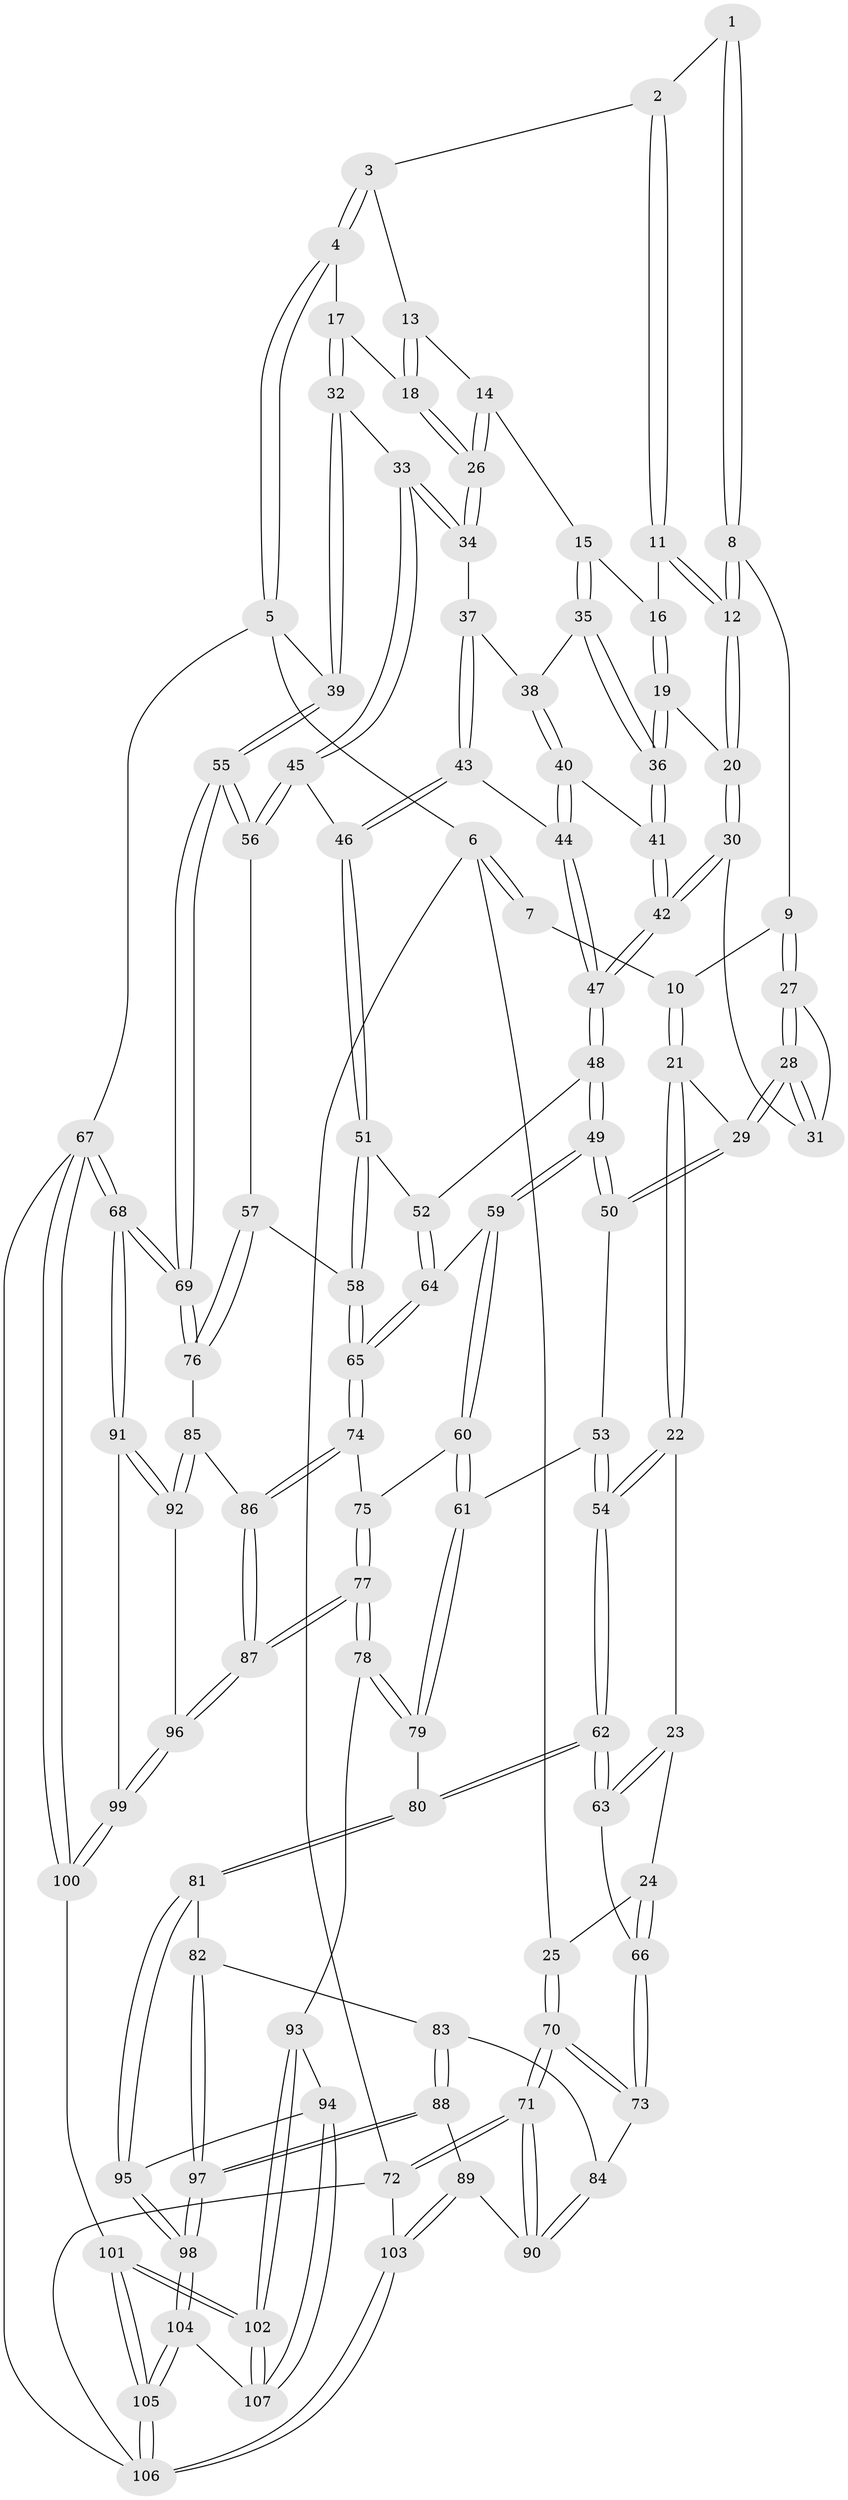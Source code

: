 // coarse degree distribution, {5: 0.37735849056603776, 4: 0.22641509433962265, 3: 0.18867924528301888, 6: 0.1320754716981132, 10: 0.018867924528301886, 2: 0.018867924528301886, 9: 0.018867924528301886, 7: 0.018867924528301886}
// Generated by graph-tools (version 1.1) at 2025/04/03/04/25 22:04:43]
// undirected, 107 vertices, 264 edges
graph export_dot {
graph [start="1"]
  node [color=gray90,style=filled];
  1 [pos="+0.5166319126865665+0"];
  2 [pos="+0.7362319411303405+0"];
  3 [pos="+0.7959925283100553+0"];
  4 [pos="+1+0"];
  5 [pos="+1+0"];
  6 [pos="+0+0"];
  7 [pos="+0.3192658030790246+0"];
  8 [pos="+0.5047666290842336+0.056328840307061215"];
  9 [pos="+0.4558669438147714+0.07702655906604738"];
  10 [pos="+0.3250232417994122+0.02412167169738447"];
  11 [pos="+0.6332491053381634+0.05310259581637948"];
  12 [pos="+0.5291984718436971+0.08010130207653078"];
  13 [pos="+0.7724494671841796+0"];
  14 [pos="+0.7477926700635119+0.0704321788087143"];
  15 [pos="+0.7060408369806007+0.10251108634949856"];
  16 [pos="+0.6409255840601408+0.06787051035152089"];
  17 [pos="+0.8650731752174271+0.10247660675209765"];
  18 [pos="+0.8298767999305707+0.10612858820944669"];
  19 [pos="+0.628490102927066+0.12229425400119616"];
  20 [pos="+0.5430189053071222+0.12526450906989214"];
  21 [pos="+0.25240053074998003+0.18828362284366415"];
  22 [pos="+0.1420634365691016+0.20770322901517482"];
  23 [pos="+0.09577019086555849+0.19986653719090255"];
  24 [pos="+0+0.16295067579355554"];
  25 [pos="+0+0.11215073144541769"];
  26 [pos="+0.7914091136723805+0.12492488322664878"];
  27 [pos="+0.44722415334096965+0.09403851572492603"];
  28 [pos="+0.335396478601833+0.22051371527610578"];
  29 [pos="+0.33252568493080936+0.22290510046148576"];
  30 [pos="+0.5403361052642933+0.17638764827531883"];
  31 [pos="+0.46929492868787426+0.16212965937325766"];
  32 [pos="+0.9050657762300559+0.22415498257339786"];
  33 [pos="+0.8831353458719815+0.2459742537746962"];
  34 [pos="+0.7896887241686832+0.15402732966510221"];
  35 [pos="+0.704413090073482+0.10914765231579678"];
  36 [pos="+0.6538413691953133+0.15881089959537273"];
  37 [pos="+0.7688921635015756+0.16311781023644983"];
  38 [pos="+0.7278473434586922+0.15366414575125822"];
  39 [pos="+1+0.02414194154572324"];
  40 [pos="+0.6871231386914032+0.2071092869320744"];
  41 [pos="+0.6526324955545294+0.17154529895295453"];
  42 [pos="+0.5495273079553323+0.20940861532814622"];
  43 [pos="+0.7160247650422881+0.26131988586380783"];
  44 [pos="+0.7068468473191784+0.2558939194317582"];
  45 [pos="+0.8713953249030102+0.27406071879380134"];
  46 [pos="+0.7502866781944371+0.29790055814641236"];
  47 [pos="+0.5335627814563924+0.2884382166102976"];
  48 [pos="+0.5310507151989715+0.29202835495457513"];
  49 [pos="+0.5273211698227607+0.2965728160010522"];
  50 [pos="+0.3773805766540836+0.27216478636746905"];
  51 [pos="+0.7331337651012964+0.34132842028082755"];
  52 [pos="+0.7220743750561635+0.3448025668447401"];
  53 [pos="+0.37549203713912277+0.28194272339459264"];
  54 [pos="+0.2806733038353041+0.5122669229559741"];
  55 [pos="+1+0.4511883371312444"];
  56 [pos="+0.9436567028087+0.4281312622398997"];
  57 [pos="+0.921150461836279+0.44659189967927193"];
  58 [pos="+0.7718727203467515+0.5023877826155454"];
  59 [pos="+0.5541083690948196+0.4144205326046018"];
  60 [pos="+0.5038169491898805+0.48734685789209087"];
  61 [pos="+0.45480495492430817+0.5110529880224781"];
  62 [pos="+0.28137083938826696+0.5260416602511776"];
  63 [pos="+0.1729646401450755+0.5190875484951446"];
  64 [pos="+0.567458867354645+0.4160215780517939"];
  65 [pos="+0.7600665626049843+0.5167719835420594"];
  66 [pos="+0.12198915299797018+0.521592907499423"];
  67 [pos="+1+1"];
  68 [pos="+1+0.9655906721720018"];
  69 [pos="+1+0.49421803938599185"];
  70 [pos="+0+0.6117524199735904"];
  71 [pos="+0+0.823130626383563"];
  72 [pos="+0+0.8251448227298541"];
  73 [pos="+0.007738799441535948+0.6091205795902075"];
  74 [pos="+0.7438614940369083+0.5886156696663594"];
  75 [pos="+0.5512229353186588+0.5302269876303601"];
  76 [pos="+0.925549854014014+0.6135238599341504"];
  77 [pos="+0.6243684493760532+0.7401260987117558"];
  78 [pos="+0.4599054928710269+0.7238937789664049"];
  79 [pos="+0.3602649438358428+0.5799570311894083"];
  80 [pos="+0.32513858425014786+0.5731398956255721"];
  81 [pos="+0.2659442058149284+0.6503248981250744"];
  82 [pos="+0.19899999893289647+0.6983589044428554"];
  83 [pos="+0.04924049357923089+0.6381621397845635"];
  84 [pos="+0.008632542700520074+0.6099775247787137"];
  85 [pos="+0.9033454658669454+0.6655325236459244"];
  86 [pos="+0.745490983722182+0.6242112431430622"];
  87 [pos="+0.662572892041362+0.7523236701401019"];
  88 [pos="+0.13345676009488194+0.8096815378691344"];
  89 [pos="+0.1270611832442362+0.8104979066619187"];
  90 [pos="+0.06846750648375652+0.7926436994125562"];
  91 [pos="+1+0.8500744896288115"];
  92 [pos="+1+0.7924153572167482"];
  93 [pos="+0.4345223192842034+0.7768196570606868"];
  94 [pos="+0.3769653155798557+0.8276890972095421"];
  95 [pos="+0.29679140411347144+0.8333220354978559"];
  96 [pos="+0.6743250581279749+0.7839602965759495"];
  97 [pos="+0.15154646672329375+0.8113663070429697"];
  98 [pos="+0.21189482988533387+0.8858014784235949"];
  99 [pos="+0.6812605347326341+0.9261454586680801"];
  100 [pos="+0.6268041401846038+1"];
  101 [pos="+0.6084494309226056+1"];
  102 [pos="+0.5570038654254093+1"];
  103 [pos="+0.056008359781010465+0.8812374699818907"];
  104 [pos="+0.2104764612432395+1"];
  105 [pos="+0.15682536085168997+1"];
  106 [pos="+0.1331324660059897+1"];
  107 [pos="+0.38499469087384597+0.9103085685904125"];
  1 -- 2;
  1 -- 8;
  1 -- 8;
  2 -- 3;
  2 -- 11;
  2 -- 11;
  3 -- 4;
  3 -- 4;
  3 -- 13;
  4 -- 5;
  4 -- 5;
  4 -- 17;
  5 -- 6;
  5 -- 39;
  5 -- 67;
  6 -- 7;
  6 -- 7;
  6 -- 25;
  6 -- 72;
  7 -- 10;
  8 -- 9;
  8 -- 12;
  8 -- 12;
  9 -- 10;
  9 -- 27;
  9 -- 27;
  10 -- 21;
  10 -- 21;
  11 -- 12;
  11 -- 12;
  11 -- 16;
  12 -- 20;
  12 -- 20;
  13 -- 14;
  13 -- 18;
  13 -- 18;
  14 -- 15;
  14 -- 26;
  14 -- 26;
  15 -- 16;
  15 -- 35;
  15 -- 35;
  16 -- 19;
  16 -- 19;
  17 -- 18;
  17 -- 32;
  17 -- 32;
  18 -- 26;
  18 -- 26;
  19 -- 20;
  19 -- 36;
  19 -- 36;
  20 -- 30;
  20 -- 30;
  21 -- 22;
  21 -- 22;
  21 -- 29;
  22 -- 23;
  22 -- 54;
  22 -- 54;
  23 -- 24;
  23 -- 63;
  23 -- 63;
  24 -- 25;
  24 -- 66;
  24 -- 66;
  25 -- 70;
  25 -- 70;
  26 -- 34;
  26 -- 34;
  27 -- 28;
  27 -- 28;
  27 -- 31;
  28 -- 29;
  28 -- 29;
  28 -- 31;
  28 -- 31;
  29 -- 50;
  29 -- 50;
  30 -- 31;
  30 -- 42;
  30 -- 42;
  32 -- 33;
  32 -- 39;
  32 -- 39;
  33 -- 34;
  33 -- 34;
  33 -- 45;
  33 -- 45;
  34 -- 37;
  35 -- 36;
  35 -- 36;
  35 -- 38;
  36 -- 41;
  36 -- 41;
  37 -- 38;
  37 -- 43;
  37 -- 43;
  38 -- 40;
  38 -- 40;
  39 -- 55;
  39 -- 55;
  40 -- 41;
  40 -- 44;
  40 -- 44;
  41 -- 42;
  41 -- 42;
  42 -- 47;
  42 -- 47;
  43 -- 44;
  43 -- 46;
  43 -- 46;
  44 -- 47;
  44 -- 47;
  45 -- 46;
  45 -- 56;
  45 -- 56;
  46 -- 51;
  46 -- 51;
  47 -- 48;
  47 -- 48;
  48 -- 49;
  48 -- 49;
  48 -- 52;
  49 -- 50;
  49 -- 50;
  49 -- 59;
  49 -- 59;
  50 -- 53;
  51 -- 52;
  51 -- 58;
  51 -- 58;
  52 -- 64;
  52 -- 64;
  53 -- 54;
  53 -- 54;
  53 -- 61;
  54 -- 62;
  54 -- 62;
  55 -- 56;
  55 -- 56;
  55 -- 69;
  55 -- 69;
  56 -- 57;
  57 -- 58;
  57 -- 76;
  57 -- 76;
  58 -- 65;
  58 -- 65;
  59 -- 60;
  59 -- 60;
  59 -- 64;
  60 -- 61;
  60 -- 61;
  60 -- 75;
  61 -- 79;
  61 -- 79;
  62 -- 63;
  62 -- 63;
  62 -- 80;
  62 -- 80;
  63 -- 66;
  64 -- 65;
  64 -- 65;
  65 -- 74;
  65 -- 74;
  66 -- 73;
  66 -- 73;
  67 -- 68;
  67 -- 68;
  67 -- 100;
  67 -- 100;
  67 -- 106;
  68 -- 69;
  68 -- 69;
  68 -- 91;
  68 -- 91;
  69 -- 76;
  69 -- 76;
  70 -- 71;
  70 -- 71;
  70 -- 73;
  70 -- 73;
  71 -- 72;
  71 -- 72;
  71 -- 90;
  71 -- 90;
  72 -- 103;
  72 -- 106;
  73 -- 84;
  74 -- 75;
  74 -- 86;
  74 -- 86;
  75 -- 77;
  75 -- 77;
  76 -- 85;
  77 -- 78;
  77 -- 78;
  77 -- 87;
  77 -- 87;
  78 -- 79;
  78 -- 79;
  78 -- 93;
  79 -- 80;
  80 -- 81;
  80 -- 81;
  81 -- 82;
  81 -- 95;
  81 -- 95;
  82 -- 83;
  82 -- 97;
  82 -- 97;
  83 -- 84;
  83 -- 88;
  83 -- 88;
  84 -- 90;
  84 -- 90;
  85 -- 86;
  85 -- 92;
  85 -- 92;
  86 -- 87;
  86 -- 87;
  87 -- 96;
  87 -- 96;
  88 -- 89;
  88 -- 97;
  88 -- 97;
  89 -- 90;
  89 -- 103;
  89 -- 103;
  91 -- 92;
  91 -- 92;
  91 -- 99;
  92 -- 96;
  93 -- 94;
  93 -- 102;
  93 -- 102;
  94 -- 95;
  94 -- 107;
  94 -- 107;
  95 -- 98;
  95 -- 98;
  96 -- 99;
  96 -- 99;
  97 -- 98;
  97 -- 98;
  98 -- 104;
  98 -- 104;
  99 -- 100;
  99 -- 100;
  100 -- 101;
  101 -- 102;
  101 -- 102;
  101 -- 105;
  101 -- 105;
  102 -- 107;
  102 -- 107;
  103 -- 106;
  103 -- 106;
  104 -- 105;
  104 -- 105;
  104 -- 107;
  105 -- 106;
  105 -- 106;
}
